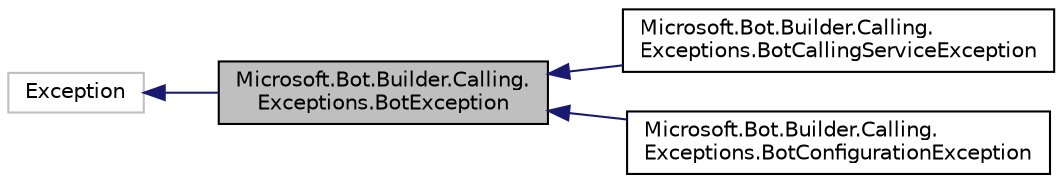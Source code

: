 digraph "Microsoft.Bot.Builder.Calling.Exceptions.BotException"
{
  edge [fontname="Helvetica",fontsize="10",labelfontname="Helvetica",labelfontsize="10"];
  node [fontname="Helvetica",fontsize="10",shape=record];
  rankdir="LR";
  Node1 [label="Microsoft.Bot.Builder.Calling.\lExceptions.BotException",height=0.2,width=0.4,color="black", fillcolor="grey75", style="filled", fontcolor="black"];
  Node2 -> Node1 [dir="back",color="midnightblue",fontsize="10",style="solid",fontname="Helvetica"];
  Node2 [label="Exception",height=0.2,width=0.4,color="grey75", fillcolor="white", style="filled"];
  Node1 -> Node3 [dir="back",color="midnightblue",fontsize="10",style="solid",fontname="Helvetica"];
  Node3 [label="Microsoft.Bot.Builder.Calling.\lExceptions.BotCallingServiceException",height=0.2,width=0.4,color="black", fillcolor="white", style="filled",URL="$db/d9d/class_microsoft_1_1_bot_1_1_builder_1_1_calling_1_1_exceptions_1_1_bot_calling_service_exception.html"];
  Node1 -> Node4 [dir="back",color="midnightblue",fontsize="10",style="solid",fontname="Helvetica"];
  Node4 [label="Microsoft.Bot.Builder.Calling.\lExceptions.BotConfigurationException",height=0.2,width=0.4,color="black", fillcolor="white", style="filled",URL="$d4/d75/class_microsoft_1_1_bot_1_1_builder_1_1_calling_1_1_exceptions_1_1_bot_configuration_exception.html",tooltip="Exception type thrown when the bot configuration is invalid "];
}
